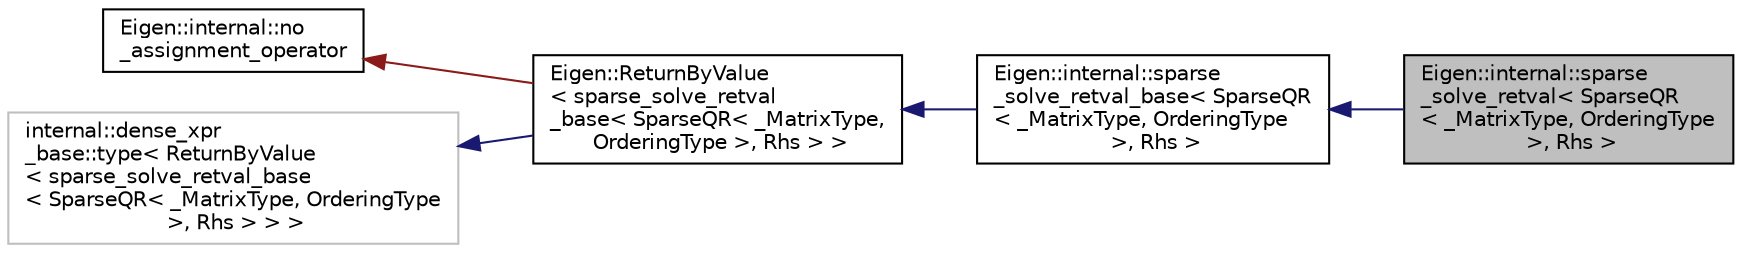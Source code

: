 digraph "Eigen::internal::sparse_solve_retval&lt; SparseQR&lt; _MatrixType, OrderingType &gt;, Rhs &gt;"
{
  edge [fontname="Helvetica",fontsize="10",labelfontname="Helvetica",labelfontsize="10"];
  node [fontname="Helvetica",fontsize="10",shape=record];
  rankdir="LR";
  Node1 [label="Eigen::internal::sparse\l_solve_retval\< SparseQR\l\< _MatrixType, OrderingType\l \>, Rhs \>",height=0.2,width=0.4,color="black", fillcolor="grey75", style="filled", fontcolor="black"];
  Node2 -> Node1 [dir="back",color="midnightblue",fontsize="10",style="solid",fontname="Helvetica"];
  Node2 [label="Eigen::internal::sparse\l_solve_retval_base\< SparseQR\l\< _MatrixType, OrderingType\l \>, Rhs \>",height=0.2,width=0.4,color="black", fillcolor="white", style="filled",URL="$struct_eigen_1_1internal_1_1sparse__solve__retval__base.html"];
  Node3 -> Node2 [dir="back",color="midnightblue",fontsize="10",style="solid",fontname="Helvetica"];
  Node3 [label="Eigen::ReturnByValue\l\< sparse_solve_retval\l_base\< SparseQR\< _MatrixType,\l OrderingType \>, Rhs \> \>",height=0.2,width=0.4,color="black", fillcolor="white", style="filled",URL="$class_eigen_1_1_return_by_value.html"];
  Node4 -> Node3 [dir="back",color="firebrick4",fontsize="10",style="solid",fontname="Helvetica"];
  Node4 [label="Eigen::internal::no\l_assignment_operator",height=0.2,width=0.4,color="black", fillcolor="white", style="filled",URL="$class_eigen_1_1internal_1_1no__assignment__operator.html"];
  Node5 -> Node3 [dir="back",color="midnightblue",fontsize="10",style="solid",fontname="Helvetica"];
  Node5 [label="internal::dense_xpr\l_base::type\< ReturnByValue\l\< sparse_solve_retval_base\l\< SparseQR\< _MatrixType, OrderingType\l \>, Rhs \> \> \>",height=0.2,width=0.4,color="grey75", fillcolor="white", style="filled"];
}
